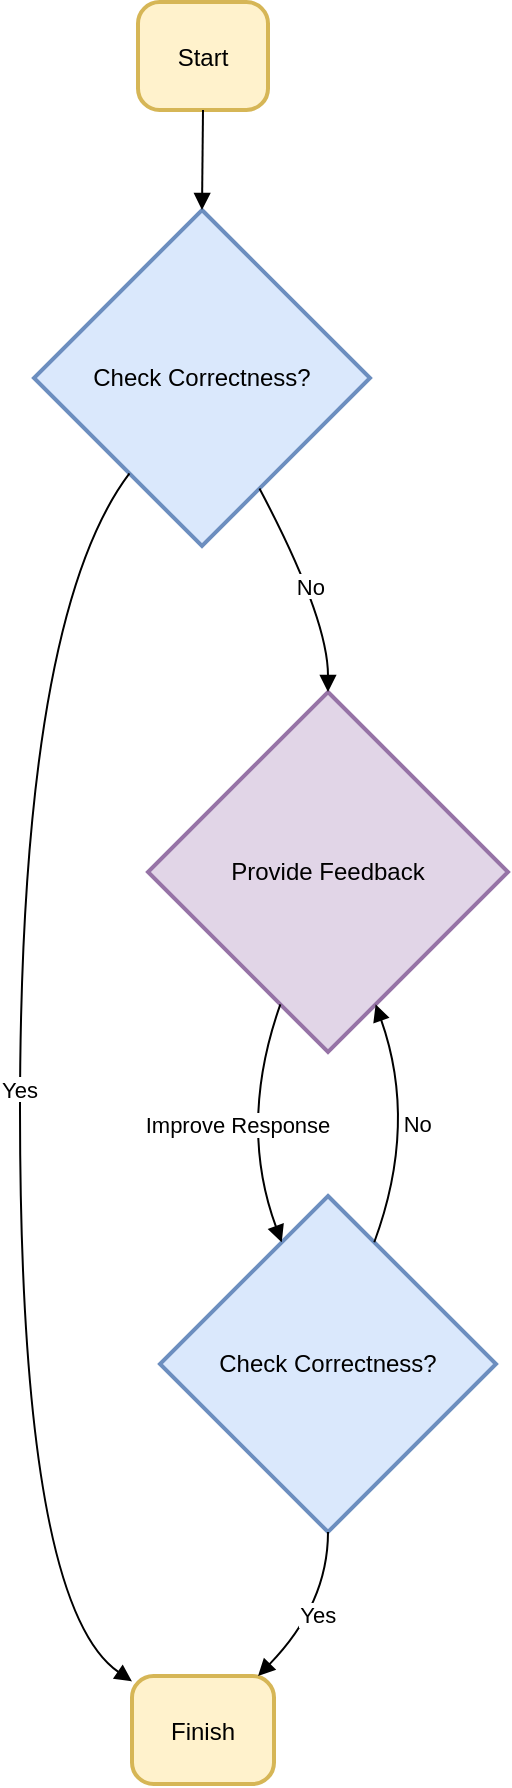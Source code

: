 <mxfile version="26.0.10">
  <diagram name="Page-1" id="i5dpm-U7k7qO_ChIHB8o">
    <mxGraphModel dx="1050" dy="530" grid="1" gridSize="10" guides="1" tooltips="1" connect="1" arrows="1" fold="1" page="1" pageScale="1" pageWidth="827" pageHeight="1169" math="0" shadow="0">
      <root>
        <mxCell id="0" />
        <mxCell id="1" parent="0" />
        <mxCell id="2" value="Start" style="rounded=1;arcSize=20;strokeWidth=2;fillColor=#fff2cc;strokeColor=#d6b656;" parent="1" vertex="1">
          <mxGeometry x="81" y="8" width="65" height="54" as="geometry" />
        </mxCell>
        <mxCell id="3" value="Check Correctness?" style="rhombus;strokeWidth=2;whiteSpace=wrap;fillColor=#dae8fc;strokeColor=#6c8ebf;" parent="1" vertex="1">
          <mxGeometry x="29" y="112" width="168" height="168" as="geometry" />
        </mxCell>
        <mxCell id="4" value="Finish" style="rounded=1;arcSize=20;strokeWidth=2;fillColor=#fff2cc;strokeColor=#d6b656;" parent="1" vertex="1">
          <mxGeometry x="78" y="845" width="71" height="54" as="geometry" />
        </mxCell>
        <mxCell id="5" value="Provide Feedback" style="rhombus;strokeWidth=2;whiteSpace=wrap;fillColor=#e1d5e7;strokeColor=#9673a6;" parent="1" vertex="1">
          <mxGeometry x="86" y="353" width="180" height="180" as="geometry" />
        </mxCell>
        <mxCell id="6" value="Check Correctness?" style="rhombus;strokeWidth=2;whiteSpace=wrap;fillColor=#dae8fc;strokeColor=#6c8ebf;" parent="1" vertex="1">
          <mxGeometry x="92" y="605" width="168" height="168" as="geometry" />
        </mxCell>
        <mxCell id="7" value="" style="curved=1;startArrow=none;endArrow=block;exitX=0.5;exitY=1;entryX=0.5;entryY=0;" parent="1" source="2" target="3" edge="1">
          <mxGeometry relative="1" as="geometry">
            <Array as="points" />
          </mxGeometry>
        </mxCell>
        <mxCell id="8" value="Yes" style="curved=1;startArrow=none;endArrow=block;exitX=0.12;exitY=1;entryX=0;entryY=0.05;" parent="1" source="3" target="4" edge="1">
          <mxGeometry relative="1" as="geometry">
            <Array as="points">
              <mxPoint x="22" y="316" />
              <mxPoint x="22" y="809" />
            </Array>
          </mxGeometry>
        </mxCell>
        <mxCell id="9" value="No" style="curved=1;startArrow=none;endArrow=block;exitX=0.76;exitY=1;entryX=0.5;entryY=0;" parent="1" source="3" target="5" edge="1">
          <mxGeometry relative="1" as="geometry">
            <Array as="points">
              <mxPoint x="176" y="316" />
            </Array>
          </mxGeometry>
        </mxCell>
        <mxCell id="10" value="Improve Response" style="curved=1;startArrow=none;endArrow=block;exitX=0.32;exitY=1;entryX=0.31;entryY=0;" parent="1" source="5" target="6" edge="1">
          <mxGeometry relative="1" as="geometry">
            <Array as="points">
              <mxPoint x="131" y="569" />
            </Array>
          </mxGeometry>
        </mxCell>
        <mxCell id="11" value="Yes" style="curved=1;startArrow=none;endArrow=block;exitX=0.5;exitY=1;entryX=0.88;entryY=0.01;" parent="1" source="6" target="4" edge="1">
          <mxGeometry relative="1" as="geometry">
            <Array as="points">
              <mxPoint x="176" y="809" />
            </Array>
          </mxGeometry>
        </mxCell>
        <mxCell id="12" value="No" style="curved=1;startArrow=none;endArrow=block;exitX=0.69;exitY=0;entryX=0.68;entryY=1;" parent="1" source="6" target="5" edge="1">
          <mxGeometry relative="1" as="geometry">
            <Array as="points">
              <mxPoint x="221" y="569" />
            </Array>
          </mxGeometry>
        </mxCell>
      </root>
    </mxGraphModel>
  </diagram>
</mxfile>
